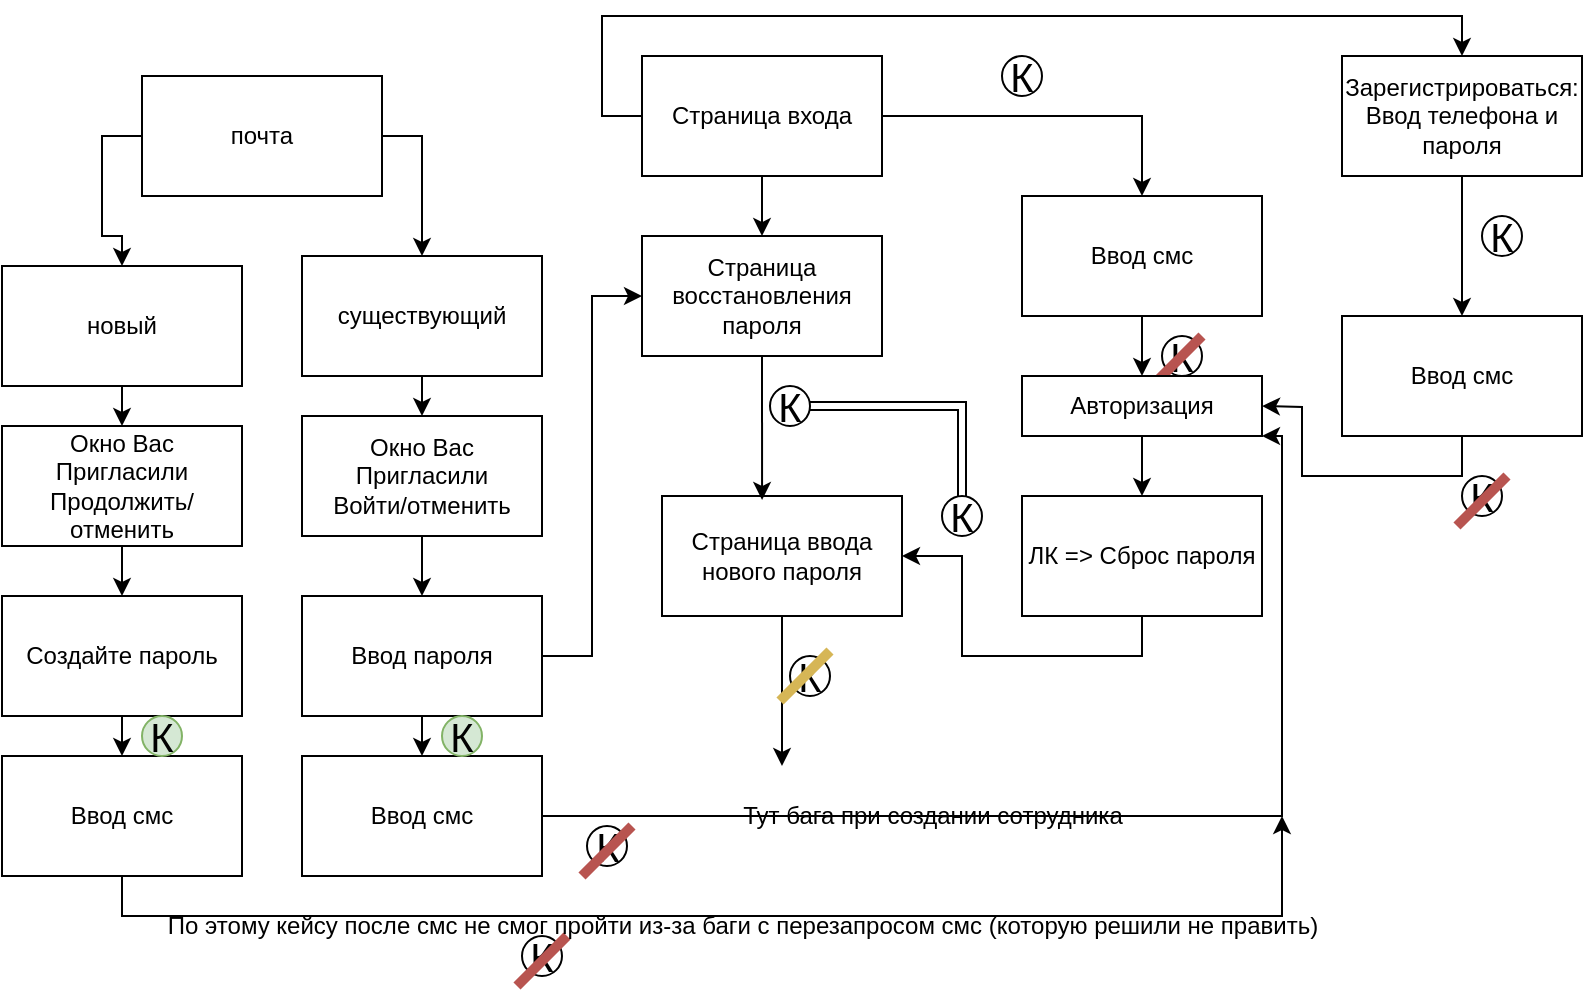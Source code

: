 <mxfile version="23.1.5" type="github">
  <diagram name="Страница — 1" id="66TOMJSSnxzuz0lcUZof">
    <mxGraphModel dx="1040" dy="583" grid="1" gridSize="10" guides="1" tooltips="1" connect="1" arrows="1" fold="1" page="1" pageScale="1" pageWidth="827" pageHeight="1169" math="0" shadow="0">
      <root>
        <mxCell id="0" />
        <mxCell id="1" parent="0" />
        <mxCell id="9x6tsyBbqe4y4ygr-2_b-15" style="edgeStyle=orthogonalEdgeStyle;rounded=0;orthogonalLoop=1;jettySize=auto;html=1;exitX=1;exitY=0.5;exitDx=0;exitDy=0;entryX=0.5;entryY=0;entryDx=0;entryDy=0;" edge="1" parent="1" source="9x6tsyBbqe4y4ygr-2_b-1" target="9x6tsyBbqe4y4ygr-2_b-2">
          <mxGeometry relative="1" as="geometry" />
        </mxCell>
        <mxCell id="9x6tsyBbqe4y4ygr-2_b-16" style="edgeStyle=orthogonalEdgeStyle;rounded=0;orthogonalLoop=1;jettySize=auto;html=1;exitX=0.5;exitY=1;exitDx=0;exitDy=0;entryX=0.5;entryY=0;entryDx=0;entryDy=0;" edge="1" parent="1" source="9x6tsyBbqe4y4ygr-2_b-1" target="9x6tsyBbqe4y4ygr-2_b-4">
          <mxGeometry relative="1" as="geometry" />
        </mxCell>
        <mxCell id="9x6tsyBbqe4y4ygr-2_b-23" style="edgeStyle=orthogonalEdgeStyle;rounded=0;orthogonalLoop=1;jettySize=auto;html=1;exitX=0;exitY=0.5;exitDx=0;exitDy=0;entryX=0.5;entryY=0;entryDx=0;entryDy=0;" edge="1" parent="1" source="9x6tsyBbqe4y4ygr-2_b-1" target="9x6tsyBbqe4y4ygr-2_b-18">
          <mxGeometry relative="1" as="geometry">
            <mxPoint x="210" y="140" as="targetPoint" />
          </mxGeometry>
        </mxCell>
        <mxCell id="9x6tsyBbqe4y4ygr-2_b-1" value="Страница входа" style="rounded=0;whiteSpace=wrap;html=1;" vertex="1" parent="1">
          <mxGeometry x="340" y="70" width="120" height="60" as="geometry" />
        </mxCell>
        <mxCell id="9x6tsyBbqe4y4ygr-2_b-25" style="edgeStyle=orthogonalEdgeStyle;rounded=0;orthogonalLoop=1;jettySize=auto;html=1;exitX=0.5;exitY=1;exitDx=0;exitDy=0;entryX=0.5;entryY=0;entryDx=0;entryDy=0;" edge="1" parent="1" source="9x6tsyBbqe4y4ygr-2_b-2">
          <mxGeometry relative="1" as="geometry">
            <mxPoint x="590" y="230" as="targetPoint" />
          </mxGeometry>
        </mxCell>
        <mxCell id="9x6tsyBbqe4y4ygr-2_b-2" value="Ввод смс" style="rounded=0;whiteSpace=wrap;html=1;" vertex="1" parent="1">
          <mxGeometry x="530" y="140" width="120" height="60" as="geometry" />
        </mxCell>
        <mxCell id="9x6tsyBbqe4y4ygr-2_b-12" style="edgeStyle=orthogonalEdgeStyle;rounded=0;orthogonalLoop=1;jettySize=auto;html=1;exitX=0.5;exitY=1;exitDx=0;exitDy=0;" edge="1" parent="1" source="9x6tsyBbqe4y4ygr-2_b-3" target="9x6tsyBbqe4y4ygr-2_b-5">
          <mxGeometry relative="1" as="geometry" />
        </mxCell>
        <mxCell id="9x6tsyBbqe4y4ygr-2_b-3" value="ЛК =&amp;gt; Сброс пароля" style="rounded=0;whiteSpace=wrap;html=1;" vertex="1" parent="1">
          <mxGeometry x="530" y="290" width="120" height="60" as="geometry" />
        </mxCell>
        <mxCell id="9x6tsyBbqe4y4ygr-2_b-4" value="Страница восстановления пароля" style="rounded=0;whiteSpace=wrap;html=1;" vertex="1" parent="1">
          <mxGeometry x="340" y="160" width="120" height="60" as="geometry" />
        </mxCell>
        <mxCell id="9x6tsyBbqe4y4ygr-2_b-10" style="edgeStyle=orthogonalEdgeStyle;rounded=0;orthogonalLoop=1;jettySize=auto;html=1;exitX=0.5;exitY=1;exitDx=0;exitDy=0;" edge="1" parent="1" source="9x6tsyBbqe4y4ygr-2_b-5">
          <mxGeometry relative="1" as="geometry">
            <mxPoint x="410" y="425" as="targetPoint" />
          </mxGeometry>
        </mxCell>
        <mxCell id="9x6tsyBbqe4y4ygr-2_b-5" value="Страница ввода нового пароля" style="rounded=0;whiteSpace=wrap;html=1;" vertex="1" parent="1">
          <mxGeometry x="350" y="290" width="120" height="60" as="geometry" />
        </mxCell>
        <mxCell id="9x6tsyBbqe4y4ygr-2_b-13" style="edgeStyle=orthogonalEdgeStyle;rounded=0;orthogonalLoop=1;jettySize=auto;html=1;exitX=0.5;exitY=1;exitDx=0;exitDy=0;entryX=0.417;entryY=0.033;entryDx=0;entryDy=0;entryPerimeter=0;" edge="1" parent="1" source="9x6tsyBbqe4y4ygr-2_b-4" target="9x6tsyBbqe4y4ygr-2_b-5">
          <mxGeometry relative="1" as="geometry" />
        </mxCell>
        <mxCell id="9x6tsyBbqe4y4ygr-2_b-21" style="edgeStyle=orthogonalEdgeStyle;rounded=0;orthogonalLoop=1;jettySize=auto;html=1;exitX=0.5;exitY=1;exitDx=0;exitDy=0;entryX=0.5;entryY=0;entryDx=0;entryDy=0;" edge="1" parent="1" source="9x6tsyBbqe4y4ygr-2_b-18" target="9x6tsyBbqe4y4ygr-2_b-19">
          <mxGeometry relative="1" as="geometry" />
        </mxCell>
        <mxCell id="9x6tsyBbqe4y4ygr-2_b-18" value="Зарегистрироваться:&lt;br&gt;Ввод телефона и пароля" style="rounded=0;whiteSpace=wrap;html=1;" vertex="1" parent="1">
          <mxGeometry x="690" y="70" width="120" height="60" as="geometry" />
        </mxCell>
        <mxCell id="9x6tsyBbqe4y4ygr-2_b-39" style="edgeStyle=orthogonalEdgeStyle;rounded=0;orthogonalLoop=1;jettySize=auto;html=1;exitX=0.5;exitY=1;exitDx=0;exitDy=0;entryX=1;entryY=0.5;entryDx=0;entryDy=0;" edge="1" parent="1" source="9x6tsyBbqe4y4ygr-2_b-19">
          <mxGeometry relative="1" as="geometry">
            <mxPoint x="650" y="245" as="targetPoint" />
          </mxGeometry>
        </mxCell>
        <mxCell id="9x6tsyBbqe4y4ygr-2_b-19" value="Ввод смс" style="rounded=0;whiteSpace=wrap;html=1;" vertex="1" parent="1">
          <mxGeometry x="690" y="200" width="120" height="60" as="geometry" />
        </mxCell>
        <mxCell id="9x6tsyBbqe4y4ygr-2_b-26" style="edgeStyle=orthogonalEdgeStyle;rounded=0;orthogonalLoop=1;jettySize=auto;html=1;exitX=0.5;exitY=1;exitDx=0;exitDy=0;entryX=0.5;entryY=0;entryDx=0;entryDy=0;" edge="1" parent="1" target="9x6tsyBbqe4y4ygr-2_b-3">
          <mxGeometry relative="1" as="geometry">
            <mxPoint x="590" y="260" as="sourcePoint" />
          </mxGeometry>
        </mxCell>
        <mxCell id="9x6tsyBbqe4y4ygr-2_b-27" value="&lt;font style=&quot;font-size: 20px;&quot;&gt;К&lt;/font&gt;" style="ellipse;whiteSpace=wrap;html=1;" vertex="1" parent="1">
          <mxGeometry x="520" y="70" width="20" height="20" as="geometry" />
        </mxCell>
        <mxCell id="9x6tsyBbqe4y4ygr-2_b-30" value="&lt;font style=&quot;font-size: 20px;&quot;&gt;К&lt;/font&gt;" style="ellipse;whiteSpace=wrap;html=1;" vertex="1" parent="1">
          <mxGeometry x="600" y="210" width="20" height="20" as="geometry" />
        </mxCell>
        <mxCell id="9x6tsyBbqe4y4ygr-2_b-31" value="&lt;font style=&quot;font-size: 20px;&quot;&gt;К&lt;/font&gt;" style="ellipse;whiteSpace=wrap;html=1;" vertex="1" parent="1">
          <mxGeometry x="490" y="290" width="20" height="20" as="geometry" />
        </mxCell>
        <mxCell id="9x6tsyBbqe4y4ygr-2_b-34" style="edgeStyle=orthogonalEdgeStyle;rounded=0;orthogonalLoop=1;jettySize=auto;html=1;exitX=1;exitY=0.5;exitDx=0;exitDy=0;entryX=0.5;entryY=0;entryDx=0;entryDy=0;shape=link;" edge="1" parent="1" source="9x6tsyBbqe4y4ygr-2_b-32" target="9x6tsyBbqe4y4ygr-2_b-31">
          <mxGeometry relative="1" as="geometry" />
        </mxCell>
        <mxCell id="9x6tsyBbqe4y4ygr-2_b-32" value="&lt;font style=&quot;font-size: 20px;&quot;&gt;К&lt;/font&gt;" style="ellipse;whiteSpace=wrap;html=1;" vertex="1" parent="1">
          <mxGeometry x="404" y="235" width="20" height="20" as="geometry" />
        </mxCell>
        <mxCell id="9x6tsyBbqe4y4ygr-2_b-35" value="&lt;font style=&quot;font-size: 20px;&quot;&gt;К&lt;/font&gt;" style="ellipse;whiteSpace=wrap;html=1;" vertex="1" parent="1">
          <mxGeometry x="414" y="370" width="20" height="20" as="geometry" />
        </mxCell>
        <mxCell id="9x6tsyBbqe4y4ygr-2_b-36" value="&lt;font style=&quot;font-size: 20px;&quot;&gt;К&lt;/font&gt;" style="ellipse;whiteSpace=wrap;html=1;" vertex="1" parent="1">
          <mxGeometry x="750" y="280" width="20" height="20" as="geometry" />
        </mxCell>
        <mxCell id="9x6tsyBbqe4y4ygr-2_b-37" value="&lt;font style=&quot;font-size: 20px;&quot;&gt;К&lt;/font&gt;" style="ellipse;whiteSpace=wrap;html=1;" vertex="1" parent="1">
          <mxGeometry x="760" y="150" width="20" height="20" as="geometry" />
        </mxCell>
        <mxCell id="9x6tsyBbqe4y4ygr-2_b-43" value="" style="endArrow=none;html=1;rounded=0;fillColor=#f8cecc;strokeColor=#b85450;strokeWidth=5;" edge="1" parent="1">
          <mxGeometry width="50" height="50" relative="1" as="geometry">
            <mxPoint x="747.5" y="305" as="sourcePoint" />
            <mxPoint x="772.5" y="280" as="targetPoint" />
          </mxGeometry>
        </mxCell>
        <mxCell id="9x6tsyBbqe4y4ygr-2_b-44" value="" style="endArrow=none;html=1;rounded=0;fillColor=#f8cecc;strokeColor=#b85450;strokeWidth=5;" edge="1" parent="1">
          <mxGeometry width="50" height="50" relative="1" as="geometry">
            <mxPoint x="595" y="235" as="sourcePoint" />
            <mxPoint x="620" y="210" as="targetPoint" />
            <Array as="points" />
          </mxGeometry>
        </mxCell>
        <mxCell id="9x6tsyBbqe4y4ygr-2_b-45" value="" style="endArrow=none;html=1;rounded=0;fillColor=#fff2cc;strokeColor=#d6b656;strokeWidth=5;" edge="1" parent="1">
          <mxGeometry width="50" height="50" relative="1" as="geometry">
            <mxPoint x="409" y="392.5" as="sourcePoint" />
            <mxPoint x="434" y="367.5" as="targetPoint" />
          </mxGeometry>
        </mxCell>
        <mxCell id="9x6tsyBbqe4y4ygr-2_b-46" value="Авторизация" style="rounded=0;whiteSpace=wrap;html=1;" vertex="1" parent="1">
          <mxGeometry x="530" y="230" width="120" height="30" as="geometry" />
        </mxCell>
        <mxCell id="9x6tsyBbqe4y4ygr-2_b-64" style="edgeStyle=orthogonalEdgeStyle;rounded=0;orthogonalLoop=1;jettySize=auto;html=1;exitX=0;exitY=0.5;exitDx=0;exitDy=0;entryX=0.5;entryY=0;entryDx=0;entryDy=0;" edge="1" parent="1" source="9x6tsyBbqe4y4ygr-2_b-47" target="9x6tsyBbqe4y4ygr-2_b-49">
          <mxGeometry relative="1" as="geometry" />
        </mxCell>
        <mxCell id="9x6tsyBbqe4y4ygr-2_b-65" style="edgeStyle=orthogonalEdgeStyle;rounded=0;orthogonalLoop=1;jettySize=auto;html=1;exitX=1;exitY=0.5;exitDx=0;exitDy=0;entryX=0.5;entryY=0;entryDx=0;entryDy=0;" edge="1" parent="1" source="9x6tsyBbqe4y4ygr-2_b-47" target="9x6tsyBbqe4y4ygr-2_b-48">
          <mxGeometry relative="1" as="geometry" />
        </mxCell>
        <mxCell id="9x6tsyBbqe4y4ygr-2_b-47" value="почта" style="rounded=0;whiteSpace=wrap;html=1;" vertex="1" parent="1">
          <mxGeometry x="90" y="80" width="120" height="60" as="geometry" />
        </mxCell>
        <mxCell id="9x6tsyBbqe4y4ygr-2_b-71" style="edgeStyle=orthogonalEdgeStyle;rounded=0;orthogonalLoop=1;jettySize=auto;html=1;exitX=0.5;exitY=1;exitDx=0;exitDy=0;entryX=0.5;entryY=0;entryDx=0;entryDy=0;" edge="1" parent="1" source="9x6tsyBbqe4y4ygr-2_b-48" target="9x6tsyBbqe4y4ygr-2_b-50">
          <mxGeometry relative="1" as="geometry" />
        </mxCell>
        <mxCell id="9x6tsyBbqe4y4ygr-2_b-48" value="существующий" style="rounded=0;whiteSpace=wrap;html=1;" vertex="1" parent="1">
          <mxGeometry x="170" y="170" width="120" height="60" as="geometry" />
        </mxCell>
        <mxCell id="9x6tsyBbqe4y4ygr-2_b-70" style="edgeStyle=orthogonalEdgeStyle;rounded=0;orthogonalLoop=1;jettySize=auto;html=1;exitX=0.5;exitY=1;exitDx=0;exitDy=0;entryX=0.5;entryY=0;entryDx=0;entryDy=0;" edge="1" parent="1" source="9x6tsyBbqe4y4ygr-2_b-49" target="9x6tsyBbqe4y4ygr-2_b-57">
          <mxGeometry relative="1" as="geometry" />
        </mxCell>
        <mxCell id="9x6tsyBbqe4y4ygr-2_b-49" value="новый" style="rounded=0;whiteSpace=wrap;html=1;" vertex="1" parent="1">
          <mxGeometry x="20" y="175" width="120" height="60" as="geometry" />
        </mxCell>
        <mxCell id="9x6tsyBbqe4y4ygr-2_b-73" style="edgeStyle=orthogonalEdgeStyle;rounded=0;orthogonalLoop=1;jettySize=auto;html=1;exitX=0.5;exitY=1;exitDx=0;exitDy=0;entryX=0.5;entryY=0;entryDx=0;entryDy=0;" edge="1" parent="1" source="9x6tsyBbqe4y4ygr-2_b-50" target="9x6tsyBbqe4y4ygr-2_b-51">
          <mxGeometry relative="1" as="geometry" />
        </mxCell>
        <mxCell id="9x6tsyBbqe4y4ygr-2_b-50" value="Окно Вас Пригласили&lt;br&gt;Войти/отменить" style="rounded=0;whiteSpace=wrap;html=1;" vertex="1" parent="1">
          <mxGeometry x="170" y="250" width="120" height="60" as="geometry" />
        </mxCell>
        <mxCell id="9x6tsyBbqe4y4ygr-2_b-52" style="edgeStyle=orthogonalEdgeStyle;rounded=0;orthogonalLoop=1;jettySize=auto;html=1;exitX=1;exitY=0.5;exitDx=0;exitDy=0;entryX=0;entryY=0.5;entryDx=0;entryDy=0;" edge="1" parent="1" source="9x6tsyBbqe4y4ygr-2_b-51" target="9x6tsyBbqe4y4ygr-2_b-4">
          <mxGeometry relative="1" as="geometry" />
        </mxCell>
        <mxCell id="9x6tsyBbqe4y4ygr-2_b-77" style="edgeStyle=orthogonalEdgeStyle;rounded=0;orthogonalLoop=1;jettySize=auto;html=1;exitX=0.5;exitY=1;exitDx=0;exitDy=0;entryX=0.5;entryY=0;entryDx=0;entryDy=0;" edge="1" parent="1" source="9x6tsyBbqe4y4ygr-2_b-51" target="9x6tsyBbqe4y4ygr-2_b-53">
          <mxGeometry relative="1" as="geometry" />
        </mxCell>
        <mxCell id="9x6tsyBbqe4y4ygr-2_b-51" value="Ввод пароля" style="rounded=0;whiteSpace=wrap;html=1;" vertex="1" parent="1">
          <mxGeometry x="170" y="340" width="120" height="60" as="geometry" />
        </mxCell>
        <mxCell id="9x6tsyBbqe4y4ygr-2_b-56" style="edgeStyle=orthogonalEdgeStyle;rounded=0;orthogonalLoop=1;jettySize=auto;html=1;exitX=1;exitY=0.5;exitDx=0;exitDy=0;entryX=1;entryY=1;entryDx=0;entryDy=0;" edge="1" parent="1" source="9x6tsyBbqe4y4ygr-2_b-53" target="9x6tsyBbqe4y4ygr-2_b-46">
          <mxGeometry relative="1" as="geometry">
            <Array as="points">
              <mxPoint x="660" y="450" />
              <mxPoint x="660" y="260" />
            </Array>
          </mxGeometry>
        </mxCell>
        <mxCell id="9x6tsyBbqe4y4ygr-2_b-53" value="Ввод смс" style="rounded=0;whiteSpace=wrap;html=1;" vertex="1" parent="1">
          <mxGeometry x="170" y="420" width="120" height="60" as="geometry" />
        </mxCell>
        <mxCell id="9x6tsyBbqe4y4ygr-2_b-54" value="&lt;font style=&quot;font-size: 20px;&quot;&gt;К&lt;/font&gt;" style="ellipse;whiteSpace=wrap;html=1;" vertex="1" parent="1">
          <mxGeometry x="312.5" y="455" width="20" height="20" as="geometry" />
        </mxCell>
        <mxCell id="9x6tsyBbqe4y4ygr-2_b-55" value="" style="endArrow=none;html=1;rounded=0;fillColor=#f8cecc;strokeColor=#b85450;strokeWidth=5;" edge="1" parent="1">
          <mxGeometry width="50" height="50" relative="1" as="geometry">
            <mxPoint x="310" y="480" as="sourcePoint" />
            <mxPoint x="335" y="455" as="targetPoint" />
          </mxGeometry>
        </mxCell>
        <mxCell id="9x6tsyBbqe4y4ygr-2_b-72" style="edgeStyle=orthogonalEdgeStyle;rounded=0;orthogonalLoop=1;jettySize=auto;html=1;exitX=0.5;exitY=1;exitDx=0;exitDy=0;entryX=0.5;entryY=0;entryDx=0;entryDy=0;" edge="1" parent="1" source="9x6tsyBbqe4y4ygr-2_b-57" target="9x6tsyBbqe4y4ygr-2_b-58">
          <mxGeometry relative="1" as="geometry" />
        </mxCell>
        <mxCell id="9x6tsyBbqe4y4ygr-2_b-57" value="Окно Вас Пригласили&lt;br&gt;Продолжить/отменить" style="rounded=0;whiteSpace=wrap;html=1;" vertex="1" parent="1">
          <mxGeometry x="20" y="255" width="120" height="60" as="geometry" />
        </mxCell>
        <mxCell id="9x6tsyBbqe4y4ygr-2_b-75" style="edgeStyle=orthogonalEdgeStyle;rounded=0;orthogonalLoop=1;jettySize=auto;html=1;exitX=0.5;exitY=1;exitDx=0;exitDy=0;entryX=0.5;entryY=0;entryDx=0;entryDy=0;" edge="1" parent="1" source="9x6tsyBbqe4y4ygr-2_b-58" target="9x6tsyBbqe4y4ygr-2_b-59">
          <mxGeometry relative="1" as="geometry" />
        </mxCell>
        <mxCell id="9x6tsyBbqe4y4ygr-2_b-58" value="Создайте пароль" style="rounded=0;whiteSpace=wrap;html=1;" vertex="1" parent="1">
          <mxGeometry x="20" y="340" width="120" height="60" as="geometry" />
        </mxCell>
        <mxCell id="9x6tsyBbqe4y4ygr-2_b-60" style="edgeStyle=orthogonalEdgeStyle;rounded=0;orthogonalLoop=1;jettySize=auto;html=1;exitX=0.5;exitY=1;exitDx=0;exitDy=0;" edge="1" parent="1" source="9x6tsyBbqe4y4ygr-2_b-59">
          <mxGeometry relative="1" as="geometry">
            <mxPoint x="660" y="450" as="targetPoint" />
            <Array as="points">
              <mxPoint x="80" y="500" />
              <mxPoint x="660" y="500" />
            </Array>
          </mxGeometry>
        </mxCell>
        <mxCell id="9x6tsyBbqe4y4ygr-2_b-59" value="Ввод смс" style="rounded=0;whiteSpace=wrap;html=1;" vertex="1" parent="1">
          <mxGeometry x="20" y="420" width="120" height="60" as="geometry" />
        </mxCell>
        <mxCell id="9x6tsyBbqe4y4ygr-2_b-61" value="&lt;font style=&quot;font-size: 20px;&quot;&gt;К&lt;/font&gt;" style="ellipse;whiteSpace=wrap;html=1;" vertex="1" parent="1">
          <mxGeometry x="280" y="510" width="20" height="20" as="geometry" />
        </mxCell>
        <mxCell id="9x6tsyBbqe4y4ygr-2_b-63" value="" style="endArrow=none;html=1;rounded=0;fillColor=#f8cecc;strokeColor=#b85450;strokeWidth=5;" edge="1" parent="1">
          <mxGeometry width="50" height="50" relative="1" as="geometry">
            <mxPoint x="277.5" y="535" as="sourcePoint" />
            <mxPoint x="302.5" y="510" as="targetPoint" />
          </mxGeometry>
        </mxCell>
        <mxCell id="9x6tsyBbqe4y4ygr-2_b-66" value="Тут бага при создании сотрудника" style="text;html=1;align=center;verticalAlign=middle;resizable=0;points=[];autosize=1;strokeColor=none;fillColor=none;" vertex="1" parent="1">
          <mxGeometry x="380" y="435" width="210" height="30" as="geometry" />
        </mxCell>
        <mxCell id="9x6tsyBbqe4y4ygr-2_b-68" value="По этому кейсу после смс не смог пройти из-за баги с перезапросом смс (которую решили не править)" style="text;html=1;align=center;verticalAlign=middle;resizable=0;points=[];autosize=1;strokeColor=none;fillColor=none;" vertex="1" parent="1">
          <mxGeometry x="90" y="490" width="600" height="30" as="geometry" />
        </mxCell>
        <mxCell id="9x6tsyBbqe4y4ygr-2_b-78" value="&lt;font style=&quot;font-size: 20px;&quot;&gt;К&lt;/font&gt;" style="ellipse;whiteSpace=wrap;html=1;fillColor=#d5e8d4;strokeColor=#82b366;" vertex="1" parent="1">
          <mxGeometry x="90" y="400" width="20" height="20" as="geometry" />
        </mxCell>
        <mxCell id="9x6tsyBbqe4y4ygr-2_b-79" value="&lt;font style=&quot;font-size: 20px;&quot;&gt;К&lt;/font&gt;" style="ellipse;whiteSpace=wrap;html=1;fillColor=#d5e8d4;strokeColor=#82b366;" vertex="1" parent="1">
          <mxGeometry x="240" y="400" width="20" height="20" as="geometry" />
        </mxCell>
      </root>
    </mxGraphModel>
  </diagram>
</mxfile>
